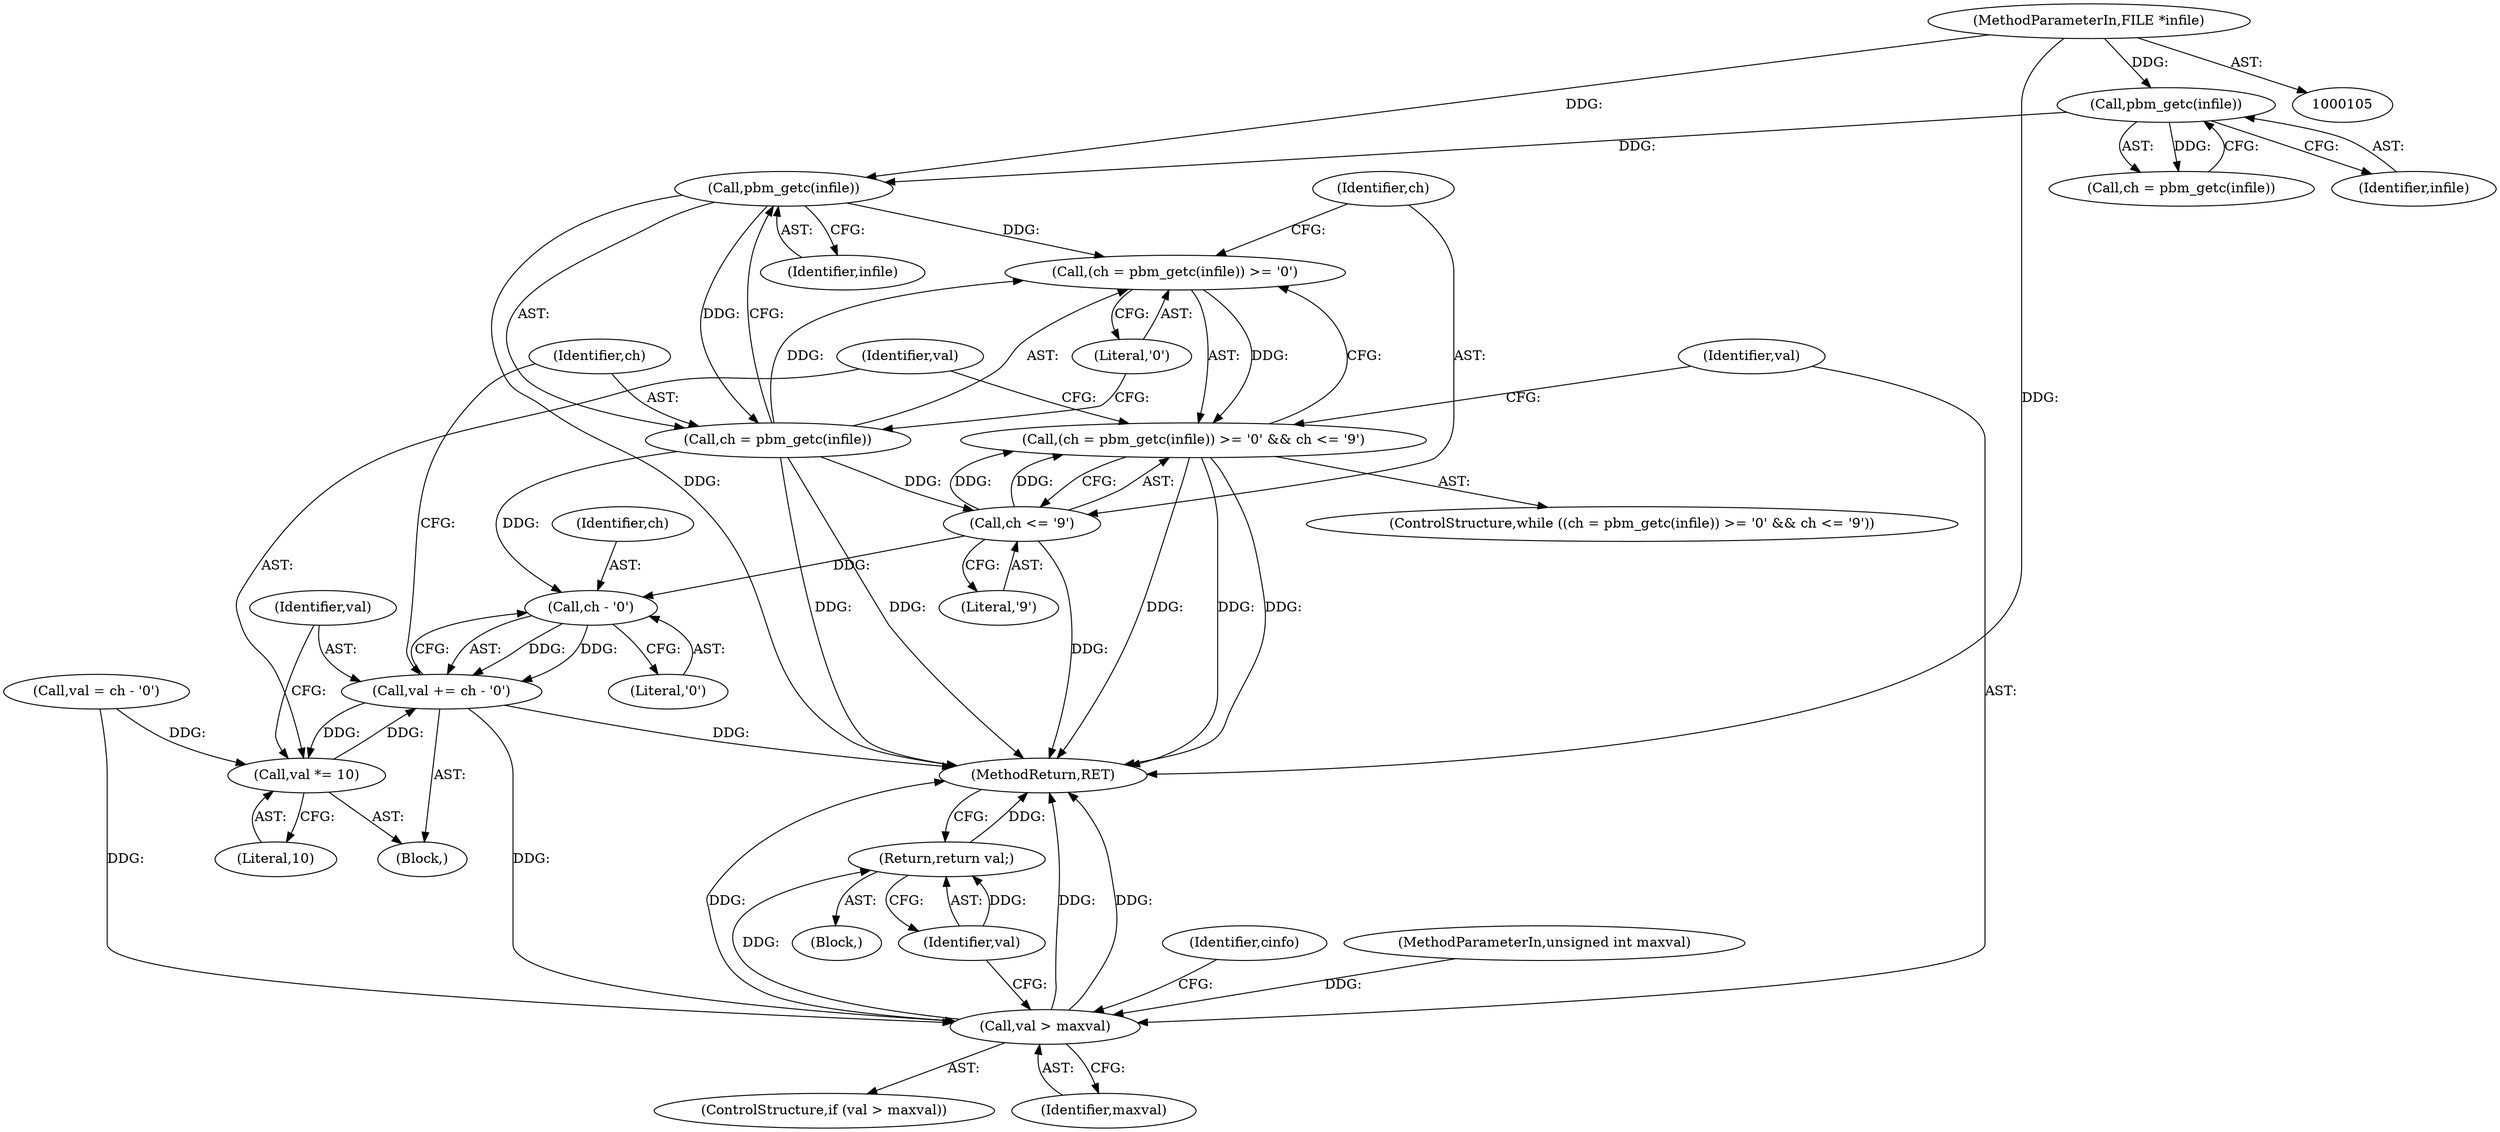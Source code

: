digraph "0_libjpeg-turbo_9c78a04df4e44ef6487eee99c4258397f4fdca55_3@API" {
"1000161" [label="(Call,pbm_getc(infile))"];
"1000116" [label="(Call,pbm_getc(infile))"];
"1000107" [label="(MethodParameterIn,FILE *infile)"];
"1000158" [label="(Call,(ch = pbm_getc(infile)) >= '0')"];
"1000157" [label="(Call,(ch = pbm_getc(infile)) >= '0' && ch <= '9')"];
"1000159" [label="(Call,ch = pbm_getc(infile))"];
"1000164" [label="(Call,ch <= '9')"];
"1000173" [label="(Call,ch - '0')"];
"1000171" [label="(Call,val += ch - '0')"];
"1000168" [label="(Call,val *= 10)"];
"1000177" [label="(Call,val > maxval)"];
"1000183" [label="(Return,return val;)"];
"1000109" [label="(Block,)"];
"1000171" [label="(Call,val += ch - '0')"];
"1000176" [label="(ControlStructure,if (val > maxval))"];
"1000151" [label="(Call,val = ch - '0')"];
"1000162" [label="(Identifier,infile)"];
"1000160" [label="(Identifier,ch)"];
"1000167" [label="(Block,)"];
"1000156" [label="(ControlStructure,while ((ch = pbm_getc(infile)) >= '0' && ch <= '9'))"];
"1000184" [label="(Identifier,val)"];
"1000165" [label="(Identifier,ch)"];
"1000164" [label="(Call,ch <= '9')"];
"1000175" [label="(Literal,'0')"];
"1000177" [label="(Call,val > maxval)"];
"1000178" [label="(Identifier,val)"];
"1000157" [label="(Call,(ch = pbm_getc(infile)) >= '0' && ch <= '9')"];
"1000114" [label="(Call,ch = pbm_getc(infile))"];
"1000159" [label="(Call,ch = pbm_getc(infile))"];
"1000181" [label="(Identifier,cinfo)"];
"1000163" [label="(Literal,'0')"];
"1000161" [label="(Call,pbm_getc(infile))"];
"1000107" [label="(MethodParameterIn,FILE *infile)"];
"1000170" [label="(Literal,10)"];
"1000166" [label="(Literal,'9')"];
"1000173" [label="(Call,ch - '0')"];
"1000116" [label="(Call,pbm_getc(infile))"];
"1000158" [label="(Call,(ch = pbm_getc(infile)) >= '0')"];
"1000183" [label="(Return,return val;)"];
"1000179" [label="(Identifier,maxval)"];
"1000169" [label="(Identifier,val)"];
"1000172" [label="(Identifier,val)"];
"1000108" [label="(MethodParameterIn,unsigned int maxval)"];
"1000117" [label="(Identifier,infile)"];
"1000168" [label="(Call,val *= 10)"];
"1000185" [label="(MethodReturn,RET)"];
"1000174" [label="(Identifier,ch)"];
"1000161" -> "1000159"  [label="AST: "];
"1000161" -> "1000162"  [label="CFG: "];
"1000162" -> "1000161"  [label="AST: "];
"1000159" -> "1000161"  [label="CFG: "];
"1000161" -> "1000185"  [label="DDG: "];
"1000161" -> "1000158"  [label="DDG: "];
"1000161" -> "1000159"  [label="DDG: "];
"1000116" -> "1000161"  [label="DDG: "];
"1000107" -> "1000161"  [label="DDG: "];
"1000116" -> "1000114"  [label="AST: "];
"1000116" -> "1000117"  [label="CFG: "];
"1000117" -> "1000116"  [label="AST: "];
"1000114" -> "1000116"  [label="CFG: "];
"1000116" -> "1000114"  [label="DDG: "];
"1000107" -> "1000116"  [label="DDG: "];
"1000107" -> "1000105"  [label="AST: "];
"1000107" -> "1000185"  [label="DDG: "];
"1000158" -> "1000157"  [label="AST: "];
"1000158" -> "1000163"  [label="CFG: "];
"1000159" -> "1000158"  [label="AST: "];
"1000163" -> "1000158"  [label="AST: "];
"1000165" -> "1000158"  [label="CFG: "];
"1000157" -> "1000158"  [label="CFG: "];
"1000158" -> "1000157"  [label="DDG: "];
"1000159" -> "1000158"  [label="DDG: "];
"1000157" -> "1000156"  [label="AST: "];
"1000157" -> "1000164"  [label="CFG: "];
"1000164" -> "1000157"  [label="AST: "];
"1000169" -> "1000157"  [label="CFG: "];
"1000178" -> "1000157"  [label="CFG: "];
"1000157" -> "1000185"  [label="DDG: "];
"1000157" -> "1000185"  [label="DDG: "];
"1000157" -> "1000185"  [label="DDG: "];
"1000164" -> "1000157"  [label="DDG: "];
"1000164" -> "1000157"  [label="DDG: "];
"1000160" -> "1000159"  [label="AST: "];
"1000163" -> "1000159"  [label="CFG: "];
"1000159" -> "1000185"  [label="DDG: "];
"1000159" -> "1000185"  [label="DDG: "];
"1000159" -> "1000164"  [label="DDG: "];
"1000159" -> "1000173"  [label="DDG: "];
"1000164" -> "1000166"  [label="CFG: "];
"1000165" -> "1000164"  [label="AST: "];
"1000166" -> "1000164"  [label="AST: "];
"1000164" -> "1000185"  [label="DDG: "];
"1000164" -> "1000173"  [label="DDG: "];
"1000173" -> "1000171"  [label="AST: "];
"1000173" -> "1000175"  [label="CFG: "];
"1000174" -> "1000173"  [label="AST: "];
"1000175" -> "1000173"  [label="AST: "];
"1000171" -> "1000173"  [label="CFG: "];
"1000173" -> "1000171"  [label="DDG: "];
"1000173" -> "1000171"  [label="DDG: "];
"1000171" -> "1000167"  [label="AST: "];
"1000172" -> "1000171"  [label="AST: "];
"1000160" -> "1000171"  [label="CFG: "];
"1000171" -> "1000185"  [label="DDG: "];
"1000171" -> "1000168"  [label="DDG: "];
"1000168" -> "1000171"  [label="DDG: "];
"1000171" -> "1000177"  [label="DDG: "];
"1000168" -> "1000167"  [label="AST: "];
"1000168" -> "1000170"  [label="CFG: "];
"1000169" -> "1000168"  [label="AST: "];
"1000170" -> "1000168"  [label="AST: "];
"1000172" -> "1000168"  [label="CFG: "];
"1000151" -> "1000168"  [label="DDG: "];
"1000177" -> "1000176"  [label="AST: "];
"1000177" -> "1000179"  [label="CFG: "];
"1000178" -> "1000177"  [label="AST: "];
"1000179" -> "1000177"  [label="AST: "];
"1000181" -> "1000177"  [label="CFG: "];
"1000184" -> "1000177"  [label="CFG: "];
"1000177" -> "1000185"  [label="DDG: "];
"1000177" -> "1000185"  [label="DDG: "];
"1000177" -> "1000185"  [label="DDG: "];
"1000151" -> "1000177"  [label="DDG: "];
"1000108" -> "1000177"  [label="DDG: "];
"1000177" -> "1000183"  [label="DDG: "];
"1000183" -> "1000109"  [label="AST: "];
"1000183" -> "1000184"  [label="CFG: "];
"1000184" -> "1000183"  [label="AST: "];
"1000185" -> "1000183"  [label="CFG: "];
"1000183" -> "1000185"  [label="DDG: "];
"1000184" -> "1000183"  [label="DDG: "];
}

